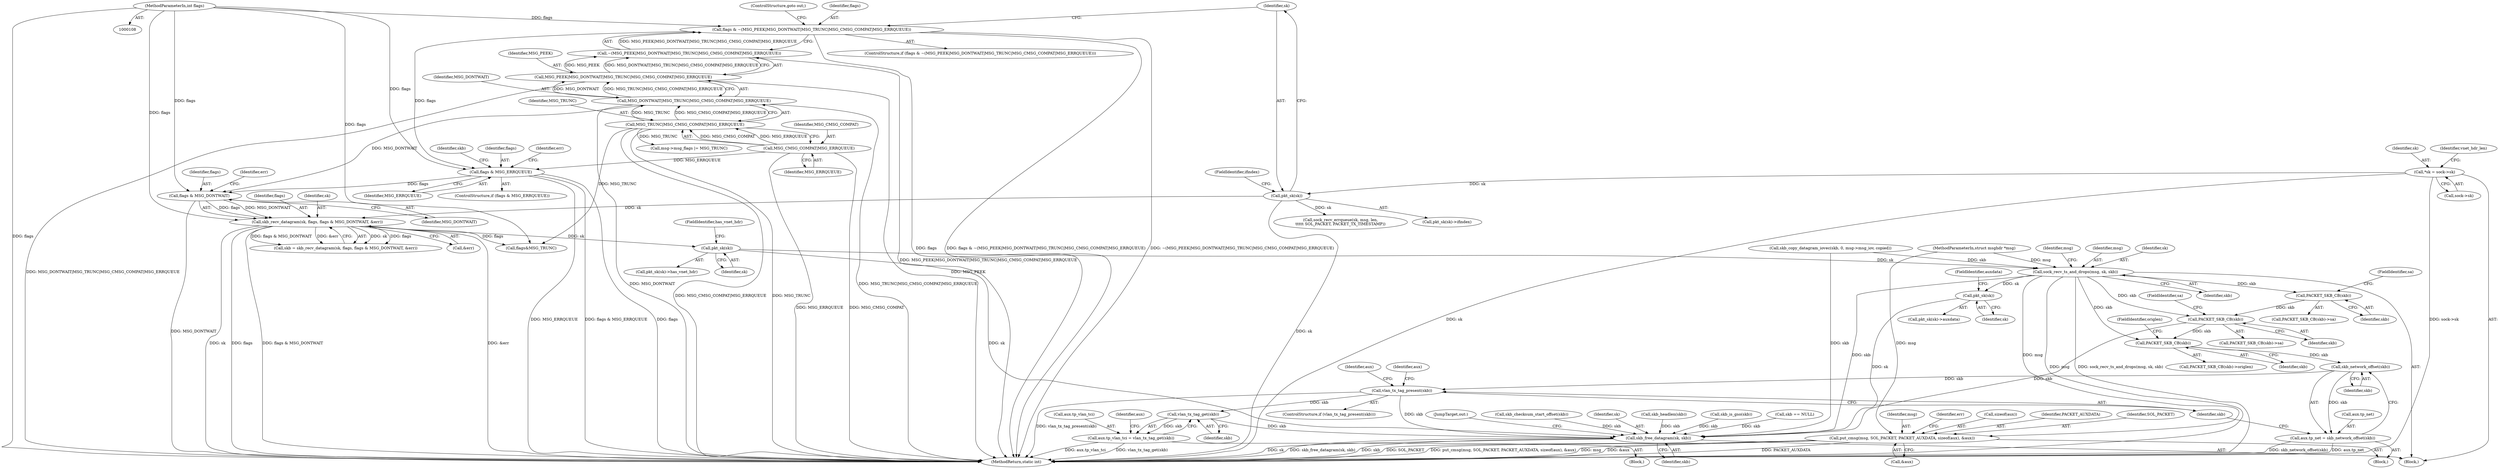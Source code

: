 digraph "0_linux_f3d3342602f8bcbf37d7c46641cb9bca7618eb1c_26@pointer" {
"1000187" [label="(Call,pkt_sk(sk))"];
"1000172" [label="(Call,skb_recv_datagram(sk, flags, flags & MSG_DONTWAIT, &err))"];
"1000149" [label="(Call,pkt_sk(sk))"];
"1000116" [label="(Call,*sk = sock->sk)"];
"1000175" [label="(Call,flags & MSG_DONTWAIT)"];
"1000157" [label="(Call,flags & MSG_ERRQUEUE)"];
"1000133" [label="(Call,flags & ~(MSG_PEEK|MSG_DONTWAIT|MSG_TRUNC|MSG_CMSG_COMPAT|MSG_ERRQUEUE))"];
"1000113" [label="(MethodParameterIn,int flags)"];
"1000135" [label="(Call,~(MSG_PEEK|MSG_DONTWAIT|MSG_TRUNC|MSG_CMSG_COMPAT|MSG_ERRQUEUE))"];
"1000136" [label="(Call,MSG_PEEK|MSG_DONTWAIT|MSG_TRUNC|MSG_CMSG_COMPAT|MSG_ERRQUEUE)"];
"1000138" [label="(Call,MSG_DONTWAIT|MSG_TRUNC|MSG_CMSG_COMPAT|MSG_ERRQUEUE)"];
"1000140" [label="(Call,MSG_TRUNC|MSG_CMSG_COMPAT|MSG_ERRQUEUE)"];
"1000142" [label="(Call,MSG_CMSG_COMPAT|MSG_ERRQUEUE)"];
"1000378" [label="(Call,sock_recv_ts_and_drops(msg, sk, skb))"];
"1000408" [label="(Call,PACKET_SKB_CB(skb))"];
"1000418" [label="(Call,PACKET_SKB_CB(skb))"];
"1000452" [label="(Call,PACKET_SKB_CB(skb))"];
"1000471" [label="(Call,skb_network_offset(skb))"];
"1000467" [label="(Call,aux.tp_net = skb_network_offset(skb))"];
"1000474" [label="(Call,vlan_tx_tag_present(skb))"];
"1000481" [label="(Call,vlan_tx_tag_get(skb))"];
"1000477" [label="(Call,aux.tp_vlan_tci = vlan_tx_tag_get(skb))"];
"1000521" [label="(Call,skb_free_datagram(sk, skb))"];
"1000426" [label="(Call,pkt_sk(sk))"];
"1000500" [label="(Call,put_cmsg(msg, SOL_PACKET, PACKET_AUXDATA, sizeof(aux), &aux))"];
"1000481" [label="(Call,vlan_tx_tag_get(skb))"];
"1000503" [label="(Identifier,PACKET_AUXDATA)"];
"1000451" [label="(Call,PACKET_SKB_CB(skb)->origlen)"];
"1000513" [label="(Call,flags&MSG_TRUNC)"];
"1000143" [label="(Identifier,MSG_CMSG_COMPAT)"];
"1000420" [label="(FieldIdentifier,sa)"];
"1000492" [label="(Identifier,aux)"];
"1000524" [label="(JumpTarget,out:)"];
"1000187" [label="(Call,pkt_sk(sk))"];
"1000417" [label="(Call,PACKET_SKB_CB(skb)->sa)"];
"1000135" [label="(Call,~(MSG_PEEK|MSG_DONTWAIT|MSG_TRUNC|MSG_CMSG_COMPAT|MSG_ERRQUEUE))"];
"1000478" [label="(Call,aux.tp_vlan_tci)"];
"1000111" [label="(MethodParameterIn,struct msghdr *msg)"];
"1000176" [label="(Identifier,flags)"];
"1000140" [label="(Call,MSG_TRUNC|MSG_CMSG_COMPAT|MSG_ERRQUEUE)"];
"1000506" [label="(Call,&aux)"];
"1000114" [label="(Block,)"];
"1000473" [label="(ControlStructure,if (vlan_tx_tag_present(skb)))"];
"1000113" [label="(MethodParameterIn,int flags)"];
"1000145" [label="(ControlStructure,goto out;)"];
"1000189" [label="(FieldIdentifier,has_vnet_hdr)"];
"1000453" [label="(Identifier,skb)"];
"1000419" [label="(Identifier,skb)"];
"1000427" [label="(Identifier,sk)"];
"1000186" [label="(Call,pkt_sk(sk)->has_vnet_hdr)"];
"1000384" [label="(Identifier,msg)"];
"1000156" [label="(ControlStructure,if (flags & MSG_ERRQUEUE))"];
"1000410" [label="(FieldIdentifier,sa)"];
"1000144" [label="(Identifier,MSG_ERRQUEUE)"];
"1000179" [label="(Identifier,err)"];
"1000137" [label="(Identifier,MSG_PEEK)"];
"1000159" [label="(Identifier,MSG_ERRQUEUE)"];
"1000162" [label="(Identifier,err)"];
"1000471" [label="(Call,skb_network_offset(skb))"];
"1000485" [label="(Identifier,aux)"];
"1000175" [label="(Call,flags & MSG_DONTWAIT)"];
"1000408" [label="(Call,PACKET_SKB_CB(skb))"];
"1000409" [label="(Identifier,skb)"];
"1000381" [label="(Identifier,skb)"];
"1000151" [label="(FieldIdentifier,ifindex)"];
"1000177" [label="(Identifier,MSG_DONTWAIT)"];
"1000132" [label="(ControlStructure,if (flags & ~(MSG_PEEK|MSG_DONTWAIT|MSG_TRUNC|MSG_CMSG_COMPAT|MSG_ERRQUEUE)))"];
"1000521" [label="(Call,skb_free_datagram(sk, skb))"];
"1000527" [label="(MethodReturn,static int)"];
"1000425" [label="(Call,pkt_sk(sk)->auxdata)"];
"1000157" [label="(Call,flags & MSG_ERRQUEUE)"];
"1000171" [label="(Identifier,skb)"];
"1000426" [label="(Call,pkt_sk(sk))"];
"1000523" [label="(Identifier,skb)"];
"1000150" [label="(Identifier,sk)"];
"1000476" [label="(Block,)"];
"1000429" [label="(Block,)"];
"1000134" [label="(Identifier,flags)"];
"1000502" [label="(Identifier,SOL_PACKET)"];
"1000368" [label="(Call,skb_copy_datagram_iovec(skb, 0, msg->msg_iov, copied))"];
"1000174" [label="(Identifier,flags)"];
"1000310" [label="(Call,skb_checksum_start_offset(skb))"];
"1000522" [label="(Identifier,sk)"];
"1000141" [label="(Identifier,MSG_TRUNC)"];
"1000452" [label="(Call,PACKET_SKB_CB(skb))"];
"1000188" [label="(Identifier,sk)"];
"1000454" [label="(FieldIdentifier,origlen)"];
"1000378" [label="(Call,sock_recv_ts_and_drops(msg, sk, skb))"];
"1000148" [label="(Call,pkt_sk(sk)->ifindex)"];
"1000501" [label="(Identifier,msg)"];
"1000173" [label="(Identifier,sk)"];
"1000361" [label="(Call,msg->msg_flags |= MSG_TRUNC)"];
"1000467" [label="(Call,aux.tp_net = skb_network_offset(skb))"];
"1000223" [label="(Call,skb_headlen(skb))"];
"1000428" [label="(FieldIdentifier,auxdata)"];
"1000158" [label="(Identifier,flags)"];
"1000139" [label="(Identifier,MSG_DONTWAIT)"];
"1000118" [label="(Call,sock->sk)"];
"1000468" [label="(Call,aux.tp_net)"];
"1000211" [label="(Call,skb_is_gso(skb))"];
"1000418" [label="(Call,PACKET_SKB_CB(skb))"];
"1000475" [label="(Identifier,skb)"];
"1000472" [label="(Identifier,skb)"];
"1000178" [label="(Call,&err)"];
"1000136" [label="(Call,MSG_PEEK|MSG_DONTWAIT|MSG_TRUNC|MSG_CMSG_COMPAT|MSG_ERRQUEUE)"];
"1000163" [label="(Call,sock_recv_errqueue(sk, msg, len,\n\t\t\t\t\t SOL_PACKET, PACKET_TX_TIMESTAMP))"];
"1000116" [label="(Call,*sk = sock->sk)"];
"1000474" [label="(Call,vlan_tx_tag_present(skb))"];
"1000170" [label="(Call,skb = skb_recv_datagram(sk, flags, flags & MSG_DONTWAIT, &err))"];
"1000133" [label="(Call,flags & ~(MSG_PEEK|MSG_DONTWAIT|MSG_TRUNC|MSG_CMSG_COMPAT|MSG_ERRQUEUE))"];
"1000379" [label="(Identifier,msg)"];
"1000126" [label="(Identifier,vnet_hdr_len)"];
"1000142" [label="(Call,MSG_CMSG_COMPAT|MSG_ERRQUEUE)"];
"1000500" [label="(Call,put_cmsg(msg, SOL_PACKET, PACKET_AUXDATA, sizeof(aux), &aux))"];
"1000117" [label="(Identifier,sk)"];
"1000380" [label="(Identifier,sk)"];
"1000509" [label="(Identifier,err)"];
"1000407" [label="(Call,PACKET_SKB_CB(skb)->sa)"];
"1000181" [label="(Call,skb == NULL)"];
"1000482" [label="(Identifier,skb)"];
"1000504" [label="(Call,sizeof(aux))"];
"1000138" [label="(Call,MSG_DONTWAIT|MSG_TRUNC|MSG_CMSG_COMPAT|MSG_ERRQUEUE)"];
"1000149" [label="(Call,pkt_sk(sk))"];
"1000479" [label="(Identifier,aux)"];
"1000477" [label="(Call,aux.tp_vlan_tci = vlan_tx_tag_get(skb))"];
"1000172" [label="(Call,skb_recv_datagram(sk, flags, flags & MSG_DONTWAIT, &err))"];
"1000187" -> "1000186"  [label="AST: "];
"1000187" -> "1000188"  [label="CFG: "];
"1000188" -> "1000187"  [label="AST: "];
"1000189" -> "1000187"  [label="CFG: "];
"1000172" -> "1000187"  [label="DDG: sk"];
"1000187" -> "1000378"  [label="DDG: sk"];
"1000187" -> "1000521"  [label="DDG: sk"];
"1000172" -> "1000170"  [label="AST: "];
"1000172" -> "1000178"  [label="CFG: "];
"1000173" -> "1000172"  [label="AST: "];
"1000174" -> "1000172"  [label="AST: "];
"1000175" -> "1000172"  [label="AST: "];
"1000178" -> "1000172"  [label="AST: "];
"1000170" -> "1000172"  [label="CFG: "];
"1000172" -> "1000527"  [label="DDG: &err"];
"1000172" -> "1000527"  [label="DDG: sk"];
"1000172" -> "1000527"  [label="DDG: flags"];
"1000172" -> "1000527"  [label="DDG: flags & MSG_DONTWAIT"];
"1000172" -> "1000170"  [label="DDG: sk"];
"1000172" -> "1000170"  [label="DDG: flags"];
"1000172" -> "1000170"  [label="DDG: flags & MSG_DONTWAIT"];
"1000172" -> "1000170"  [label="DDG: &err"];
"1000149" -> "1000172"  [label="DDG: sk"];
"1000175" -> "1000172"  [label="DDG: flags"];
"1000175" -> "1000172"  [label="DDG: MSG_DONTWAIT"];
"1000113" -> "1000172"  [label="DDG: flags"];
"1000172" -> "1000513"  [label="DDG: flags"];
"1000149" -> "1000148"  [label="AST: "];
"1000149" -> "1000150"  [label="CFG: "];
"1000150" -> "1000149"  [label="AST: "];
"1000151" -> "1000149"  [label="CFG: "];
"1000149" -> "1000527"  [label="DDG: sk"];
"1000116" -> "1000149"  [label="DDG: sk"];
"1000149" -> "1000163"  [label="DDG: sk"];
"1000116" -> "1000114"  [label="AST: "];
"1000116" -> "1000118"  [label="CFG: "];
"1000117" -> "1000116"  [label="AST: "];
"1000118" -> "1000116"  [label="AST: "];
"1000126" -> "1000116"  [label="CFG: "];
"1000116" -> "1000527"  [label="DDG: sk"];
"1000116" -> "1000527"  [label="DDG: sock->sk"];
"1000175" -> "1000177"  [label="CFG: "];
"1000176" -> "1000175"  [label="AST: "];
"1000177" -> "1000175"  [label="AST: "];
"1000179" -> "1000175"  [label="CFG: "];
"1000175" -> "1000527"  [label="DDG: MSG_DONTWAIT"];
"1000157" -> "1000175"  [label="DDG: flags"];
"1000113" -> "1000175"  [label="DDG: flags"];
"1000138" -> "1000175"  [label="DDG: MSG_DONTWAIT"];
"1000157" -> "1000156"  [label="AST: "];
"1000157" -> "1000159"  [label="CFG: "];
"1000158" -> "1000157"  [label="AST: "];
"1000159" -> "1000157"  [label="AST: "];
"1000162" -> "1000157"  [label="CFG: "];
"1000171" -> "1000157"  [label="CFG: "];
"1000157" -> "1000527"  [label="DDG: MSG_ERRQUEUE"];
"1000157" -> "1000527"  [label="DDG: flags & MSG_ERRQUEUE"];
"1000157" -> "1000527"  [label="DDG: flags"];
"1000133" -> "1000157"  [label="DDG: flags"];
"1000113" -> "1000157"  [label="DDG: flags"];
"1000142" -> "1000157"  [label="DDG: MSG_ERRQUEUE"];
"1000133" -> "1000132"  [label="AST: "];
"1000133" -> "1000135"  [label="CFG: "];
"1000134" -> "1000133"  [label="AST: "];
"1000135" -> "1000133"  [label="AST: "];
"1000145" -> "1000133"  [label="CFG: "];
"1000150" -> "1000133"  [label="CFG: "];
"1000133" -> "1000527"  [label="DDG: flags"];
"1000133" -> "1000527"  [label="DDG: flags & ~(MSG_PEEK|MSG_DONTWAIT|MSG_TRUNC|MSG_CMSG_COMPAT|MSG_ERRQUEUE)"];
"1000133" -> "1000527"  [label="DDG: ~(MSG_PEEK|MSG_DONTWAIT|MSG_TRUNC|MSG_CMSG_COMPAT|MSG_ERRQUEUE)"];
"1000113" -> "1000133"  [label="DDG: flags"];
"1000135" -> "1000133"  [label="DDG: MSG_PEEK|MSG_DONTWAIT|MSG_TRUNC|MSG_CMSG_COMPAT|MSG_ERRQUEUE"];
"1000113" -> "1000108"  [label="AST: "];
"1000113" -> "1000527"  [label="DDG: flags"];
"1000113" -> "1000513"  [label="DDG: flags"];
"1000135" -> "1000136"  [label="CFG: "];
"1000136" -> "1000135"  [label="AST: "];
"1000135" -> "1000527"  [label="DDG: MSG_PEEK|MSG_DONTWAIT|MSG_TRUNC|MSG_CMSG_COMPAT|MSG_ERRQUEUE"];
"1000136" -> "1000135"  [label="DDG: MSG_PEEK"];
"1000136" -> "1000135"  [label="DDG: MSG_DONTWAIT|MSG_TRUNC|MSG_CMSG_COMPAT|MSG_ERRQUEUE"];
"1000136" -> "1000138"  [label="CFG: "];
"1000137" -> "1000136"  [label="AST: "];
"1000138" -> "1000136"  [label="AST: "];
"1000136" -> "1000527"  [label="DDG: MSG_DONTWAIT|MSG_TRUNC|MSG_CMSG_COMPAT|MSG_ERRQUEUE"];
"1000136" -> "1000527"  [label="DDG: MSG_PEEK"];
"1000138" -> "1000136"  [label="DDG: MSG_DONTWAIT"];
"1000138" -> "1000136"  [label="DDG: MSG_TRUNC|MSG_CMSG_COMPAT|MSG_ERRQUEUE"];
"1000138" -> "1000140"  [label="CFG: "];
"1000139" -> "1000138"  [label="AST: "];
"1000140" -> "1000138"  [label="AST: "];
"1000138" -> "1000527"  [label="DDG: MSG_DONTWAIT"];
"1000138" -> "1000527"  [label="DDG: MSG_TRUNC|MSG_CMSG_COMPAT|MSG_ERRQUEUE"];
"1000140" -> "1000138"  [label="DDG: MSG_TRUNC"];
"1000140" -> "1000138"  [label="DDG: MSG_CMSG_COMPAT|MSG_ERRQUEUE"];
"1000140" -> "1000142"  [label="CFG: "];
"1000141" -> "1000140"  [label="AST: "];
"1000142" -> "1000140"  [label="AST: "];
"1000140" -> "1000527"  [label="DDG: MSG_CMSG_COMPAT|MSG_ERRQUEUE"];
"1000140" -> "1000527"  [label="DDG: MSG_TRUNC"];
"1000142" -> "1000140"  [label="DDG: MSG_CMSG_COMPAT"];
"1000142" -> "1000140"  [label="DDG: MSG_ERRQUEUE"];
"1000140" -> "1000361"  [label="DDG: MSG_TRUNC"];
"1000140" -> "1000513"  [label="DDG: MSG_TRUNC"];
"1000142" -> "1000144"  [label="CFG: "];
"1000143" -> "1000142"  [label="AST: "];
"1000144" -> "1000142"  [label="AST: "];
"1000142" -> "1000527"  [label="DDG: MSG_ERRQUEUE"];
"1000142" -> "1000527"  [label="DDG: MSG_CMSG_COMPAT"];
"1000378" -> "1000114"  [label="AST: "];
"1000378" -> "1000381"  [label="CFG: "];
"1000379" -> "1000378"  [label="AST: "];
"1000380" -> "1000378"  [label="AST: "];
"1000381" -> "1000378"  [label="AST: "];
"1000384" -> "1000378"  [label="CFG: "];
"1000378" -> "1000527"  [label="DDG: msg"];
"1000378" -> "1000527"  [label="DDG: sock_recv_ts_and_drops(msg, sk, skb)"];
"1000111" -> "1000378"  [label="DDG: msg"];
"1000368" -> "1000378"  [label="DDG: skb"];
"1000378" -> "1000408"  [label="DDG: skb"];
"1000378" -> "1000418"  [label="DDG: skb"];
"1000378" -> "1000426"  [label="DDG: sk"];
"1000378" -> "1000452"  [label="DDG: skb"];
"1000378" -> "1000500"  [label="DDG: msg"];
"1000378" -> "1000521"  [label="DDG: skb"];
"1000408" -> "1000407"  [label="AST: "];
"1000408" -> "1000409"  [label="CFG: "];
"1000409" -> "1000408"  [label="AST: "];
"1000410" -> "1000408"  [label="CFG: "];
"1000408" -> "1000418"  [label="DDG: skb"];
"1000418" -> "1000417"  [label="AST: "];
"1000418" -> "1000419"  [label="CFG: "];
"1000419" -> "1000418"  [label="AST: "];
"1000420" -> "1000418"  [label="CFG: "];
"1000418" -> "1000452"  [label="DDG: skb"];
"1000418" -> "1000521"  [label="DDG: skb"];
"1000452" -> "1000451"  [label="AST: "];
"1000452" -> "1000453"  [label="CFG: "];
"1000453" -> "1000452"  [label="AST: "];
"1000454" -> "1000452"  [label="CFG: "];
"1000452" -> "1000471"  [label="DDG: skb"];
"1000471" -> "1000467"  [label="AST: "];
"1000471" -> "1000472"  [label="CFG: "];
"1000472" -> "1000471"  [label="AST: "];
"1000467" -> "1000471"  [label="CFG: "];
"1000471" -> "1000467"  [label="DDG: skb"];
"1000471" -> "1000474"  [label="DDG: skb"];
"1000467" -> "1000429"  [label="AST: "];
"1000468" -> "1000467"  [label="AST: "];
"1000475" -> "1000467"  [label="CFG: "];
"1000467" -> "1000527"  [label="DDG: aux.tp_net"];
"1000467" -> "1000527"  [label="DDG: skb_network_offset(skb)"];
"1000474" -> "1000473"  [label="AST: "];
"1000474" -> "1000475"  [label="CFG: "];
"1000475" -> "1000474"  [label="AST: "];
"1000479" -> "1000474"  [label="CFG: "];
"1000492" -> "1000474"  [label="CFG: "];
"1000474" -> "1000527"  [label="DDG: vlan_tx_tag_present(skb)"];
"1000474" -> "1000481"  [label="DDG: skb"];
"1000474" -> "1000521"  [label="DDG: skb"];
"1000481" -> "1000477"  [label="AST: "];
"1000481" -> "1000482"  [label="CFG: "];
"1000482" -> "1000481"  [label="AST: "];
"1000477" -> "1000481"  [label="CFG: "];
"1000481" -> "1000477"  [label="DDG: skb"];
"1000481" -> "1000521"  [label="DDG: skb"];
"1000477" -> "1000476"  [label="AST: "];
"1000478" -> "1000477"  [label="AST: "];
"1000485" -> "1000477"  [label="CFG: "];
"1000477" -> "1000527"  [label="DDG: vlan_tx_tag_get(skb)"];
"1000477" -> "1000527"  [label="DDG: aux.tp_vlan_tci"];
"1000521" -> "1000114"  [label="AST: "];
"1000521" -> "1000523"  [label="CFG: "];
"1000522" -> "1000521"  [label="AST: "];
"1000523" -> "1000521"  [label="AST: "];
"1000524" -> "1000521"  [label="CFG: "];
"1000521" -> "1000527"  [label="DDG: sk"];
"1000521" -> "1000527"  [label="DDG: skb_free_datagram(sk, skb)"];
"1000521" -> "1000527"  [label="DDG: skb"];
"1000426" -> "1000521"  [label="DDG: sk"];
"1000310" -> "1000521"  [label="DDG: skb"];
"1000211" -> "1000521"  [label="DDG: skb"];
"1000181" -> "1000521"  [label="DDG: skb"];
"1000368" -> "1000521"  [label="DDG: skb"];
"1000223" -> "1000521"  [label="DDG: skb"];
"1000426" -> "1000425"  [label="AST: "];
"1000426" -> "1000427"  [label="CFG: "];
"1000427" -> "1000426"  [label="AST: "];
"1000428" -> "1000426"  [label="CFG: "];
"1000500" -> "1000429"  [label="AST: "];
"1000500" -> "1000506"  [label="CFG: "];
"1000501" -> "1000500"  [label="AST: "];
"1000502" -> "1000500"  [label="AST: "];
"1000503" -> "1000500"  [label="AST: "];
"1000504" -> "1000500"  [label="AST: "];
"1000506" -> "1000500"  [label="AST: "];
"1000509" -> "1000500"  [label="CFG: "];
"1000500" -> "1000527"  [label="DDG: &aux"];
"1000500" -> "1000527"  [label="DDG: PACKET_AUXDATA"];
"1000500" -> "1000527"  [label="DDG: SOL_PACKET"];
"1000500" -> "1000527"  [label="DDG: put_cmsg(msg, SOL_PACKET, PACKET_AUXDATA, sizeof(aux), &aux)"];
"1000500" -> "1000527"  [label="DDG: msg"];
"1000111" -> "1000500"  [label="DDG: msg"];
}
